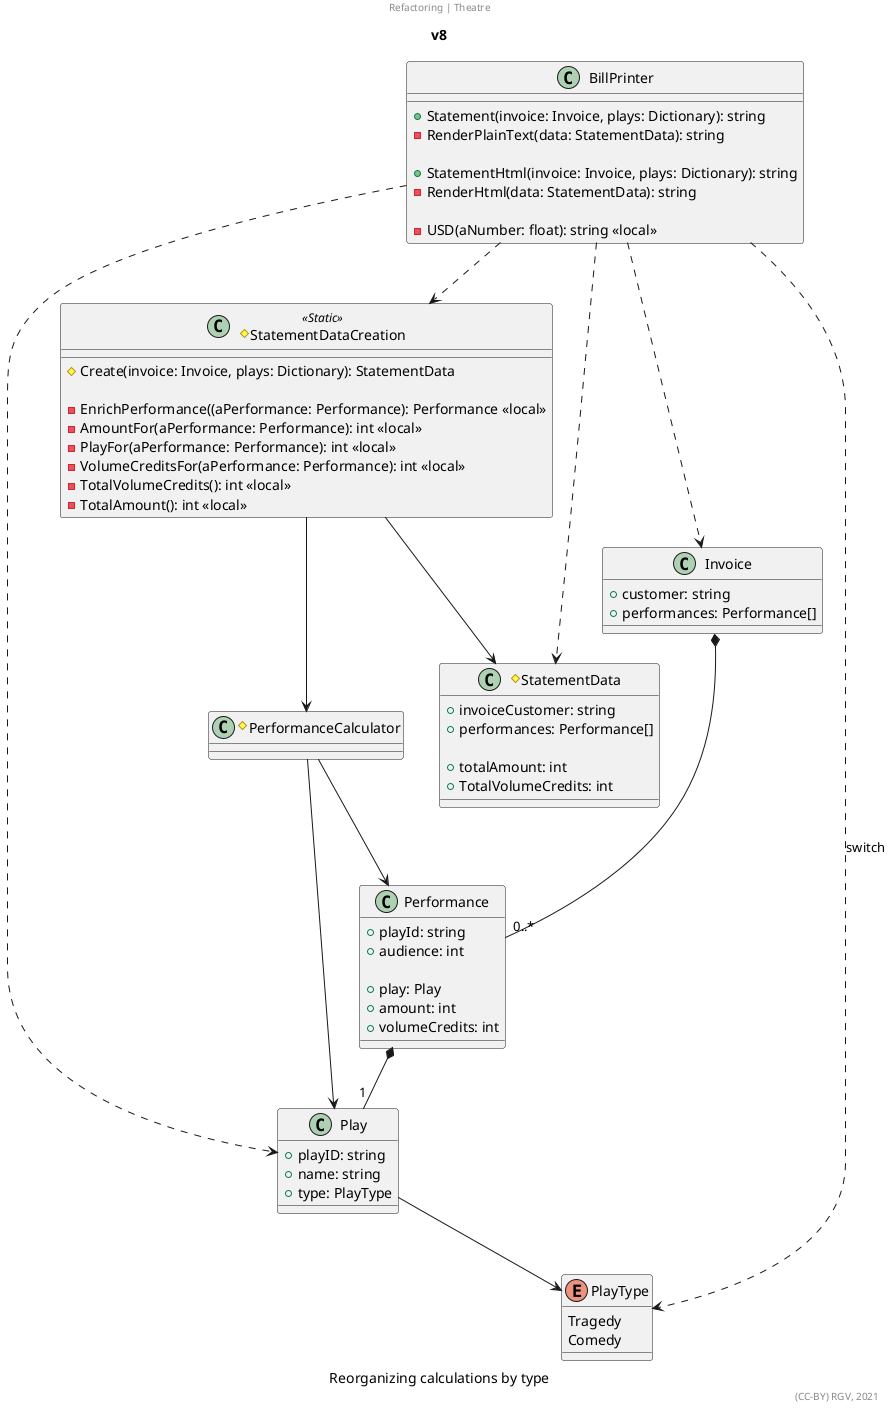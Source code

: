 @startuml
title v8
center header Refactoring | Theatre
'''''''''''''
allowmixing
'''''''''''''

enum PlayType{
    Tragedy
    Comedy
}

class Performance{
    +playId: string
    +audience: int
    
    +play: Play
    +amount: int
    +volumeCredits: int
}

#class PerformanceCalculator{
}

class Invoice{
    +customer: string
    +performances: Performance[]
}

class Play{
    +playID: string
    +name: string
    +type: PlayType
}

#class StatementDataCreation <<Static>>{
    #Create(invoice: Invoice, plays: Dictionary): StatementData
    
    -EnrichPerformance((aPerformance: Performance): Performance <<local>>
    -AmountFor(aPerformance: Performance): int <<local>>
    -PlayFor(aPerformance: Performance): int <<local>>
    -VolumeCreditsFor(aPerformance: Performance): int <<local>>
    -TotalVolumeCredits(): int <<local>>
    -TotalAmount(): int <<local>>
}

#class StatementData{
    +invoiceCustomer: string
    +performances: Performance[]
    
    +totalAmount: int
    +TotalVolumeCredits: int
}

class BillPrinter{
    +Statement(invoice: Invoice, plays: Dictionary): string 
    -RenderPlainText(data: StatementData): string
    
    +StatementHtml(invoice: Invoice, plays: Dictionary): string 
    -RenderHtml(data: StatementData): string
    
    -USD(aNumber: float): string <<local>>
}

'''''''''''''

Play --> PlayType
Invoice *-- "0..*" Performance

Performance *-- "1" Play

PerformanceCalculator --> Performance
PerformanceCalculator --> Play
StatementDataCreation --> PerformanceCalculator

StatementDataCreation --> StatementData

BillPrinter ..> StatementDataCreation
BillPrinter ..> StatementData

BillPrinter ..> Invoice
BillPrinter ..> Play
BillPrinter ..> PlayType : switch

'''''''''''''
'''''''''''''
caption Reorganizing calculations by type
right footer (CC-BY) RGV, 2021
@enduml